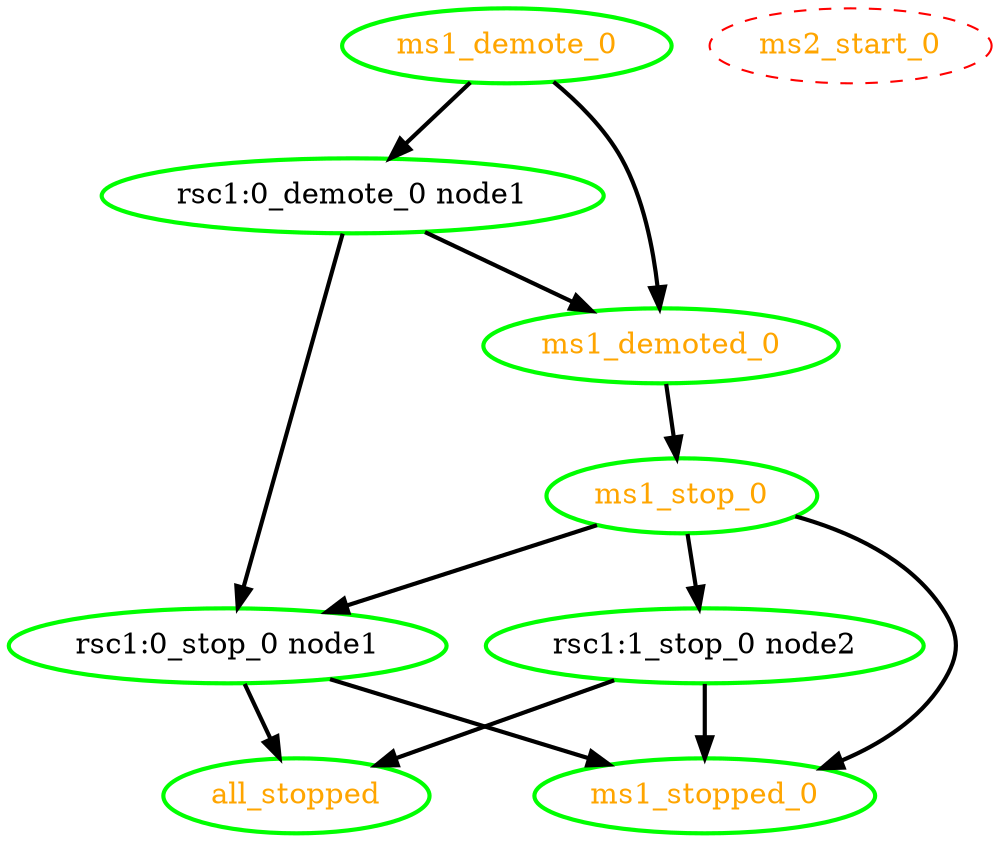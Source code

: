 digraph "g" {
"all_stopped" [ style=bold color="green" fontcolor="orange"]
"ms1_demote_0" -> "ms1_demoted_0" [ style = bold]
"ms1_demote_0" -> "rsc1:0_demote_0 node1" [ style = bold]
"ms1_demote_0" [ style=bold color="green" fontcolor="orange"]
"ms1_demoted_0" -> "ms1_stop_0" [ style = bold]
"ms1_demoted_0" [ style=bold color="green" fontcolor="orange"]
"ms1_stop_0" -> "ms1_stopped_0" [ style = bold]
"ms1_stop_0" -> "rsc1:0_stop_0 node1" [ style = bold]
"ms1_stop_0" -> "rsc1:1_stop_0 node2" [ style = bold]
"ms1_stop_0" [ style=bold color="green" fontcolor="orange"]
"ms1_stopped_0" [ style=bold color="green" fontcolor="orange"]
"ms2_start_0" [ style=dashed color="red" fontcolor="orange"]
"rsc1:0_demote_0 node1" -> "ms1_demoted_0" [ style = bold]
"rsc1:0_demote_0 node1" -> "rsc1:0_stop_0 node1" [ style = bold]
"rsc1:0_demote_0 node1" [ style=bold color="green" fontcolor="black"]
"rsc1:0_stop_0 node1" -> "all_stopped" [ style = bold]
"rsc1:0_stop_0 node1" -> "ms1_stopped_0" [ style = bold]
"rsc1:0_stop_0 node1" [ style=bold color="green" fontcolor="black"]
"rsc1:1_stop_0 node2" -> "all_stopped" [ style = bold]
"rsc1:1_stop_0 node2" -> "ms1_stopped_0" [ style = bold]
"rsc1:1_stop_0 node2" [ style=bold color="green" fontcolor="black"]
}
